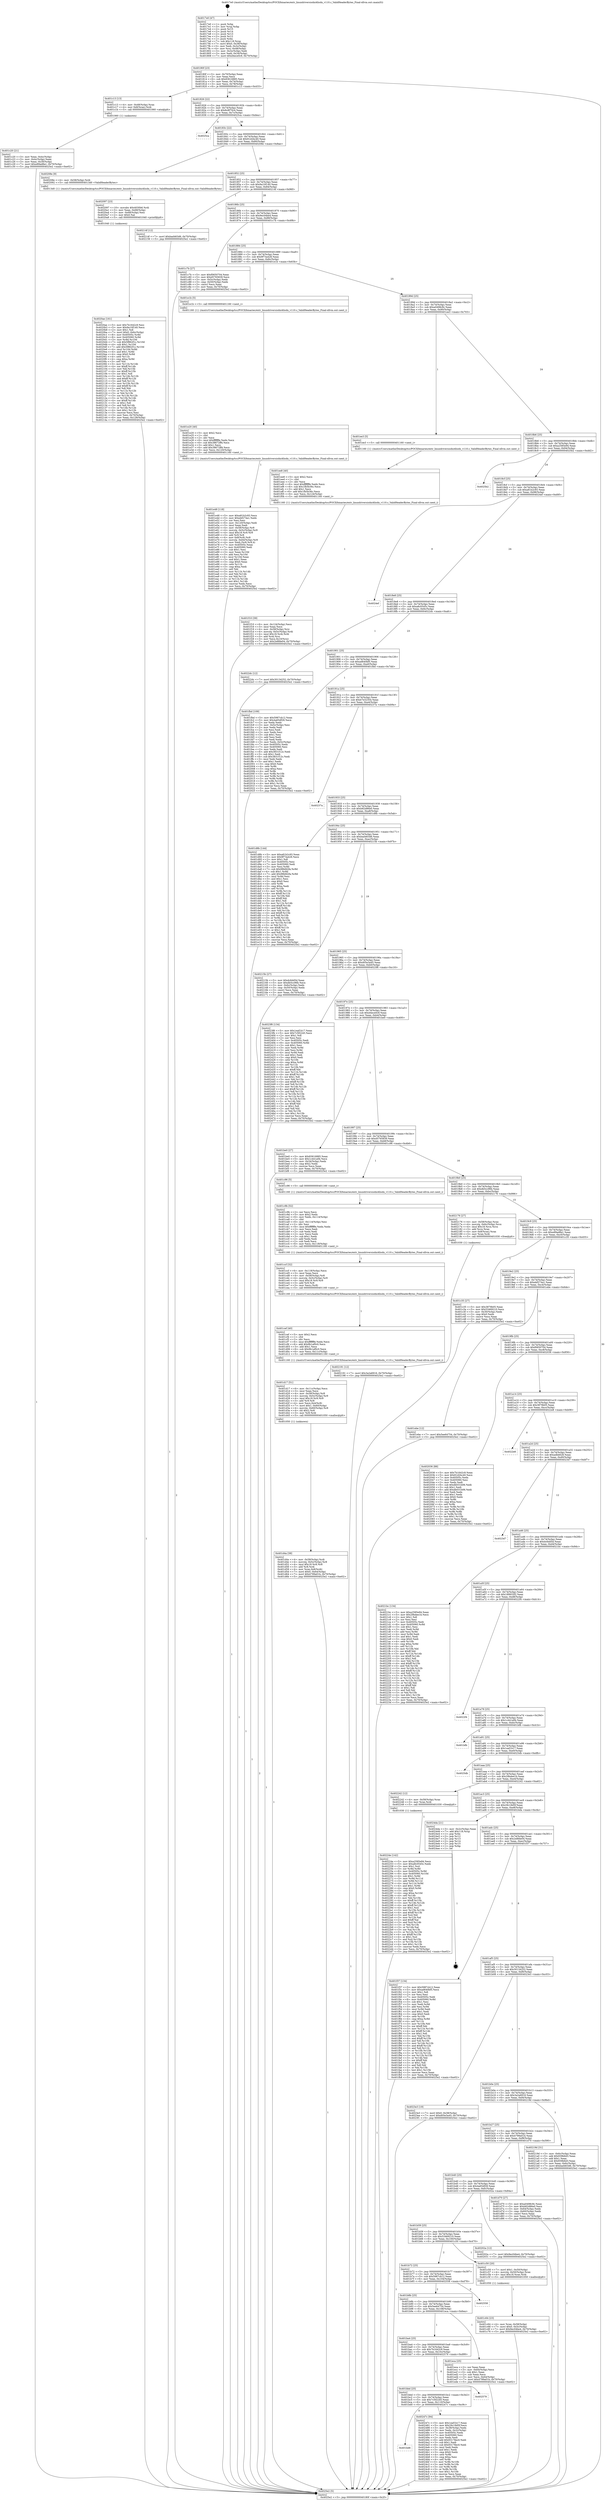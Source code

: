 digraph "0x4017e0" {
  label = "0x4017e0 (/mnt/c/Users/mathe/Desktop/tcc/POCII/binaries/extr_linuxdriversisdni4lisdn_v110.c_ValidHeaderBytes_Final-ollvm.out::main(0))"
  labelloc = "t"
  node[shape=record]

  Entry [label="",width=0.3,height=0.3,shape=circle,fillcolor=black,style=filled]
  "0x40180f" [label="{
     0x40180f [23]\l
     | [instrs]\l
     &nbsp;&nbsp;0x40180f \<+3\>: mov -0x70(%rbp),%eax\l
     &nbsp;&nbsp;0x401812 \<+2\>: mov %eax,%ecx\l
     &nbsp;&nbsp;0x401814 \<+6\>: sub $0x83616885,%ecx\l
     &nbsp;&nbsp;0x40181a \<+3\>: mov %eax,-0x74(%rbp)\l
     &nbsp;&nbsp;0x40181d \<+3\>: mov %ecx,-0x78(%rbp)\l
     &nbsp;&nbsp;0x401820 \<+6\>: je 0000000000401c13 \<main+0x433\>\l
  }"]
  "0x401c13" [label="{
     0x401c13 [13]\l
     | [instrs]\l
     &nbsp;&nbsp;0x401c13 \<+4\>: mov -0x48(%rbp),%rax\l
     &nbsp;&nbsp;0x401c17 \<+4\>: mov 0x8(%rax),%rdi\l
     &nbsp;&nbsp;0x401c1b \<+5\>: call 0000000000401060 \<atoi@plt\>\l
     | [calls]\l
     &nbsp;&nbsp;0x401060 \{1\} (unknown)\l
  }"]
  "0x401826" [label="{
     0x401826 [22]\l
     | [instrs]\l
     &nbsp;&nbsp;0x401826 \<+5\>: jmp 000000000040182b \<main+0x4b\>\l
     &nbsp;&nbsp;0x40182b \<+3\>: mov -0x74(%rbp),%eax\l
     &nbsp;&nbsp;0x40182e \<+5\>: sub $0x8c8f70c4,%eax\l
     &nbsp;&nbsp;0x401833 \<+3\>: mov %eax,-0x7c(%rbp)\l
     &nbsp;&nbsp;0x401836 \<+6\>: je 00000000004025ca \<main+0xdea\>\l
  }"]
  Exit [label="",width=0.3,height=0.3,shape=circle,fillcolor=black,style=filled,peripheries=2]
  "0x4025ca" [label="{
     0x4025ca\l
  }", style=dashed]
  "0x40183c" [label="{
     0x40183c [22]\l
     | [instrs]\l
     &nbsp;&nbsp;0x40183c \<+5\>: jmp 0000000000401841 \<main+0x61\>\l
     &nbsp;&nbsp;0x401841 \<+3\>: mov -0x74(%rbp),%eax\l
     &nbsp;&nbsp;0x401844 \<+5\>: sub $0x91d2bc40,%eax\l
     &nbsp;&nbsp;0x401849 \<+3\>: mov %eax,-0x80(%rbp)\l
     &nbsp;&nbsp;0x40184c \<+6\>: je 000000000040208e \<main+0x8ae\>\l
  }"]
  "0x401bd6" [label="{
     0x401bd6\l
  }", style=dashed]
  "0x40208e" [label="{
     0x40208e [9]\l
     | [instrs]\l
     &nbsp;&nbsp;0x40208e \<+4\>: mov -0x58(%rbp),%rdi\l
     &nbsp;&nbsp;0x402092 \<+5\>: call 00000000004013d0 \<ValidHeaderBytes\>\l
     | [calls]\l
     &nbsp;&nbsp;0x4013d0 \{1\} (/mnt/c/Users/mathe/Desktop/tcc/POCII/binaries/extr_linuxdriversisdni4lisdn_v110.c_ValidHeaderBytes_Final-ollvm.out::ValidHeaderBytes)\l
  }"]
  "0x401852" [label="{
     0x401852 [25]\l
     | [instrs]\l
     &nbsp;&nbsp;0x401852 \<+5\>: jmp 0000000000401857 \<main+0x77\>\l
     &nbsp;&nbsp;0x401857 \<+3\>: mov -0x74(%rbp),%eax\l
     &nbsp;&nbsp;0x40185a \<+5\>: sub $0x9a10f140,%eax\l
     &nbsp;&nbsp;0x40185f \<+6\>: mov %eax,-0x84(%rbp)\l
     &nbsp;&nbsp;0x401865 \<+6\>: je 000000000040214f \<main+0x96f\>\l
  }"]
  "0x40247c" [label="{
     0x40247c [94]\l
     | [instrs]\l
     &nbsp;&nbsp;0x40247c \<+5\>: mov $0x1eaf1b17,%eax\l
     &nbsp;&nbsp;0x402481 \<+5\>: mov $0x29c18d5f,%ecx\l
     &nbsp;&nbsp;0x402486 \<+3\>: mov -0x38(%rbp),%edx\l
     &nbsp;&nbsp;0x402489 \<+3\>: mov %edx,-0x2c(%rbp)\l
     &nbsp;&nbsp;0x40248c \<+7\>: mov 0x40505c,%edx\l
     &nbsp;&nbsp;0x402493 \<+7\>: mov 0x405060,%esi\l
     &nbsp;&nbsp;0x40249a \<+2\>: mov %edx,%edi\l
     &nbsp;&nbsp;0x40249c \<+6\>: add $0x93178ec0,%edi\l
     &nbsp;&nbsp;0x4024a2 \<+3\>: sub $0x1,%edi\l
     &nbsp;&nbsp;0x4024a5 \<+6\>: sub $0x93178ec0,%edi\l
     &nbsp;&nbsp;0x4024ab \<+3\>: imul %edi,%edx\l
     &nbsp;&nbsp;0x4024ae \<+3\>: and $0x1,%edx\l
     &nbsp;&nbsp;0x4024b1 \<+3\>: cmp $0x0,%edx\l
     &nbsp;&nbsp;0x4024b4 \<+4\>: sete %r8b\l
     &nbsp;&nbsp;0x4024b8 \<+3\>: cmp $0xa,%esi\l
     &nbsp;&nbsp;0x4024bb \<+4\>: setl %r9b\l
     &nbsp;&nbsp;0x4024bf \<+3\>: mov %r8b,%r10b\l
     &nbsp;&nbsp;0x4024c2 \<+3\>: and %r9b,%r10b\l
     &nbsp;&nbsp;0x4024c5 \<+3\>: xor %r9b,%r8b\l
     &nbsp;&nbsp;0x4024c8 \<+3\>: or %r8b,%r10b\l
     &nbsp;&nbsp;0x4024cb \<+4\>: test $0x1,%r10b\l
     &nbsp;&nbsp;0x4024cf \<+3\>: cmovne %ecx,%eax\l
     &nbsp;&nbsp;0x4024d2 \<+3\>: mov %eax,-0x70(%rbp)\l
     &nbsp;&nbsp;0x4024d5 \<+5\>: jmp 00000000004025e2 \<main+0xe02\>\l
  }"]
  "0x40214f" [label="{
     0x40214f [12]\l
     | [instrs]\l
     &nbsp;&nbsp;0x40214f \<+7\>: movl $0xbad463d6,-0x70(%rbp)\l
     &nbsp;&nbsp;0x402156 \<+5\>: jmp 00000000004025e2 \<main+0xe02\>\l
  }"]
  "0x40186b" [label="{
     0x40186b [25]\l
     | [instrs]\l
     &nbsp;&nbsp;0x40186b \<+5\>: jmp 0000000000401870 \<main+0x90\>\l
     &nbsp;&nbsp;0x401870 \<+3\>: mov -0x74(%rbp),%eax\l
     &nbsp;&nbsp;0x401873 \<+5\>: sub $0x9ec04be4,%eax\l
     &nbsp;&nbsp;0x401878 \<+6\>: mov %eax,-0x88(%rbp)\l
     &nbsp;&nbsp;0x40187e \<+6\>: je 0000000000401c7b \<main+0x49b\>\l
  }"]
  "0x401bbd" [label="{
     0x401bbd [25]\l
     | [instrs]\l
     &nbsp;&nbsp;0x401bbd \<+5\>: jmp 0000000000401bc2 \<main+0x3e2\>\l
     &nbsp;&nbsp;0x401bc2 \<+3\>: mov -0x74(%rbp),%eax\l
     &nbsp;&nbsp;0x401bc5 \<+5\>: sub $0x7c5f2245,%eax\l
     &nbsp;&nbsp;0x401bca \<+6\>: mov %eax,-0x110(%rbp)\l
     &nbsp;&nbsp;0x401bd0 \<+6\>: je 000000000040247c \<main+0xc9c\>\l
  }"]
  "0x401c7b" [label="{
     0x401c7b [27]\l
     | [instrs]\l
     &nbsp;&nbsp;0x401c7b \<+5\>: mov $0xf0650704,%eax\l
     &nbsp;&nbsp;0x401c80 \<+5\>: mov $0xd5765839,%ecx\l
     &nbsp;&nbsp;0x401c85 \<+3\>: mov -0x5c(%rbp),%edx\l
     &nbsp;&nbsp;0x401c88 \<+3\>: cmp -0x50(%rbp),%edx\l
     &nbsp;&nbsp;0x401c8b \<+3\>: cmovl %ecx,%eax\l
     &nbsp;&nbsp;0x401c8e \<+3\>: mov %eax,-0x70(%rbp)\l
     &nbsp;&nbsp;0x401c91 \<+5\>: jmp 00000000004025e2 \<main+0xe02\>\l
  }"]
  "0x401884" [label="{
     0x401884 [25]\l
     | [instrs]\l
     &nbsp;&nbsp;0x401884 \<+5\>: jmp 0000000000401889 \<main+0xa9\>\l
     &nbsp;&nbsp;0x401889 \<+3\>: mov -0x74(%rbp),%eax\l
     &nbsp;&nbsp;0x40188c \<+5\>: sub $0x9f73a428,%eax\l
     &nbsp;&nbsp;0x401891 \<+6\>: mov %eax,-0x8c(%rbp)\l
     &nbsp;&nbsp;0x401897 \<+6\>: je 0000000000401e1b \<main+0x63b\>\l
  }"]
  "0x402579" [label="{
     0x402579\l
  }", style=dashed]
  "0x401e1b" [label="{
     0x401e1b [5]\l
     | [instrs]\l
     &nbsp;&nbsp;0x401e1b \<+5\>: call 0000000000401160 \<next_i\>\l
     | [calls]\l
     &nbsp;&nbsp;0x401160 \{1\} (/mnt/c/Users/mathe/Desktop/tcc/POCII/binaries/extr_linuxdriversisdni4lisdn_v110.c_ValidHeaderBytes_Final-ollvm.out::next_i)\l
  }"]
  "0x40189d" [label="{
     0x40189d [25]\l
     | [instrs]\l
     &nbsp;&nbsp;0x40189d \<+5\>: jmp 00000000004018a2 \<main+0xc2\>\l
     &nbsp;&nbsp;0x4018a2 \<+3\>: mov -0x74(%rbp),%eax\l
     &nbsp;&nbsp;0x4018a5 \<+5\>: sub $0xa0498c9c,%eax\l
     &nbsp;&nbsp;0x4018aa \<+6\>: mov %eax,-0x90(%rbp)\l
     &nbsp;&nbsp;0x4018b0 \<+6\>: je 0000000000401ee3 \<main+0x703\>\l
  }"]
  "0x40224e" [label="{
     0x40224e [142]\l
     | [instrs]\l
     &nbsp;&nbsp;0x40224e \<+5\>: mov $0xa2585e94,%ecx\l
     &nbsp;&nbsp;0x402253 \<+5\>: mov $0xa8c0545c,%edx\l
     &nbsp;&nbsp;0x402258 \<+3\>: mov $0x1,%sil\l
     &nbsp;&nbsp;0x40225b \<+3\>: xor %r8d,%r8d\l
     &nbsp;&nbsp;0x40225e \<+8\>: mov 0x40505c,%r9d\l
     &nbsp;&nbsp;0x402266 \<+8\>: mov 0x405060,%r10d\l
     &nbsp;&nbsp;0x40226e \<+4\>: sub $0x1,%r8d\l
     &nbsp;&nbsp;0x402272 \<+3\>: mov %r9d,%r11d\l
     &nbsp;&nbsp;0x402275 \<+3\>: add %r8d,%r11d\l
     &nbsp;&nbsp;0x402278 \<+4\>: imul %r11d,%r9d\l
     &nbsp;&nbsp;0x40227c \<+4\>: and $0x1,%r9d\l
     &nbsp;&nbsp;0x402280 \<+4\>: cmp $0x0,%r9d\l
     &nbsp;&nbsp;0x402284 \<+3\>: sete %bl\l
     &nbsp;&nbsp;0x402287 \<+4\>: cmp $0xa,%r10d\l
     &nbsp;&nbsp;0x40228b \<+4\>: setl %r14b\l
     &nbsp;&nbsp;0x40228f \<+3\>: mov %bl,%r15b\l
     &nbsp;&nbsp;0x402292 \<+4\>: xor $0xff,%r15b\l
     &nbsp;&nbsp;0x402296 \<+3\>: mov %r14b,%r12b\l
     &nbsp;&nbsp;0x402299 \<+4\>: xor $0xff,%r12b\l
     &nbsp;&nbsp;0x40229d \<+4\>: xor $0x1,%sil\l
     &nbsp;&nbsp;0x4022a1 \<+3\>: mov %r15b,%r13b\l
     &nbsp;&nbsp;0x4022a4 \<+4\>: and $0xff,%r13b\l
     &nbsp;&nbsp;0x4022a8 \<+3\>: and %sil,%bl\l
     &nbsp;&nbsp;0x4022ab \<+3\>: mov %r12b,%al\l
     &nbsp;&nbsp;0x4022ae \<+2\>: and $0xff,%al\l
     &nbsp;&nbsp;0x4022b0 \<+3\>: and %sil,%r14b\l
     &nbsp;&nbsp;0x4022b3 \<+3\>: or %bl,%r13b\l
     &nbsp;&nbsp;0x4022b6 \<+3\>: or %r14b,%al\l
     &nbsp;&nbsp;0x4022b9 \<+3\>: xor %al,%r13b\l
     &nbsp;&nbsp;0x4022bc \<+3\>: or %r12b,%r15b\l
     &nbsp;&nbsp;0x4022bf \<+4\>: xor $0xff,%r15b\l
     &nbsp;&nbsp;0x4022c3 \<+4\>: or $0x1,%sil\l
     &nbsp;&nbsp;0x4022c7 \<+3\>: and %sil,%r15b\l
     &nbsp;&nbsp;0x4022ca \<+3\>: or %r15b,%r13b\l
     &nbsp;&nbsp;0x4022cd \<+4\>: test $0x1,%r13b\l
     &nbsp;&nbsp;0x4022d1 \<+3\>: cmovne %edx,%ecx\l
     &nbsp;&nbsp;0x4022d4 \<+3\>: mov %ecx,-0x70(%rbp)\l
     &nbsp;&nbsp;0x4022d7 \<+5\>: jmp 00000000004025e2 \<main+0xe02\>\l
  }"]
  "0x401ee3" [label="{
     0x401ee3 [5]\l
     | [instrs]\l
     &nbsp;&nbsp;0x401ee3 \<+5\>: call 0000000000401160 \<next_i\>\l
     | [calls]\l
     &nbsp;&nbsp;0x401160 \{1\} (/mnt/c/Users/mathe/Desktop/tcc/POCII/binaries/extr_linuxdriversisdni4lisdn_v110.c_ValidHeaderBytes_Final-ollvm.out::next_i)\l
  }"]
  "0x4018b6" [label="{
     0x4018b6 [25]\l
     | [instrs]\l
     &nbsp;&nbsp;0x4018b6 \<+5\>: jmp 00000000004018bb \<main+0xdb\>\l
     &nbsp;&nbsp;0x4018bb \<+3\>: mov -0x74(%rbp),%eax\l
     &nbsp;&nbsp;0x4018be \<+5\>: sub $0xa2585e94,%eax\l
     &nbsp;&nbsp;0x4018c3 \<+6\>: mov %eax,-0x94(%rbp)\l
     &nbsp;&nbsp;0x4018c9 \<+6\>: je 00000000004025b2 \<main+0xdd2\>\l
  }"]
  "0x402191" [label="{
     0x402191 [12]\l
     | [instrs]\l
     &nbsp;&nbsp;0x402191 \<+7\>: movl $0x3a2a6916,-0x70(%rbp)\l
     &nbsp;&nbsp;0x402198 \<+5\>: jmp 00000000004025e2 \<main+0xe02\>\l
  }"]
  "0x4025b2" [label="{
     0x4025b2\l
  }", style=dashed]
  "0x4018cf" [label="{
     0x4018cf [25]\l
     | [instrs]\l
     &nbsp;&nbsp;0x4018cf \<+5\>: jmp 00000000004018d4 \<main+0xf4\>\l
     &nbsp;&nbsp;0x4018d4 \<+3\>: mov -0x74(%rbp),%eax\l
     &nbsp;&nbsp;0x4018d7 \<+5\>: sub $0xa81b2c93,%eax\l
     &nbsp;&nbsp;0x4018dc \<+6\>: mov %eax,-0x98(%rbp)\l
     &nbsp;&nbsp;0x4018e2 \<+6\>: je 00000000004024ef \<main+0xd0f\>\l
  }"]
  "0x4020ae" [label="{
     0x4020ae [161]\l
     | [instrs]\l
     &nbsp;&nbsp;0x4020ae \<+5\>: mov $0x7b1642c9,%esi\l
     &nbsp;&nbsp;0x4020b3 \<+5\>: mov $0x9a10f140,%ecx\l
     &nbsp;&nbsp;0x4020b8 \<+2\>: mov $0x1,%dl\l
     &nbsp;&nbsp;0x4020ba \<+7\>: movl $0x0,-0x6c(%rbp)\l
     &nbsp;&nbsp;0x4020c1 \<+8\>: mov 0x40505c,%r8d\l
     &nbsp;&nbsp;0x4020c9 \<+8\>: mov 0x405060,%r9d\l
     &nbsp;&nbsp;0x4020d1 \<+3\>: mov %r8d,%r10d\l
     &nbsp;&nbsp;0x4020d4 \<+7\>: sub $0x5f862f1c,%r10d\l
     &nbsp;&nbsp;0x4020db \<+4\>: sub $0x1,%r10d\l
     &nbsp;&nbsp;0x4020df \<+7\>: add $0x5f862f1c,%r10d\l
     &nbsp;&nbsp;0x4020e6 \<+4\>: imul %r10d,%r8d\l
     &nbsp;&nbsp;0x4020ea \<+4\>: and $0x1,%r8d\l
     &nbsp;&nbsp;0x4020ee \<+4\>: cmp $0x0,%r8d\l
     &nbsp;&nbsp;0x4020f2 \<+4\>: sete %r11b\l
     &nbsp;&nbsp;0x4020f6 \<+4\>: cmp $0xa,%r9d\l
     &nbsp;&nbsp;0x4020fa \<+3\>: setl %bl\l
     &nbsp;&nbsp;0x4020fd \<+3\>: mov %r11b,%r14b\l
     &nbsp;&nbsp;0x402100 \<+4\>: xor $0xff,%r14b\l
     &nbsp;&nbsp;0x402104 \<+3\>: mov %bl,%r15b\l
     &nbsp;&nbsp;0x402107 \<+4\>: xor $0xff,%r15b\l
     &nbsp;&nbsp;0x40210b \<+3\>: xor $0x1,%dl\l
     &nbsp;&nbsp;0x40210e \<+3\>: mov %r14b,%r12b\l
     &nbsp;&nbsp;0x402111 \<+4\>: and $0xff,%r12b\l
     &nbsp;&nbsp;0x402115 \<+3\>: and %dl,%r11b\l
     &nbsp;&nbsp;0x402118 \<+3\>: mov %r15b,%r13b\l
     &nbsp;&nbsp;0x40211b \<+4\>: and $0xff,%r13b\l
     &nbsp;&nbsp;0x40211f \<+2\>: and %dl,%bl\l
     &nbsp;&nbsp;0x402121 \<+3\>: or %r11b,%r12b\l
     &nbsp;&nbsp;0x402124 \<+3\>: or %bl,%r13b\l
     &nbsp;&nbsp;0x402127 \<+3\>: xor %r13b,%r12b\l
     &nbsp;&nbsp;0x40212a \<+3\>: or %r15b,%r14b\l
     &nbsp;&nbsp;0x40212d \<+4\>: xor $0xff,%r14b\l
     &nbsp;&nbsp;0x402131 \<+3\>: or $0x1,%dl\l
     &nbsp;&nbsp;0x402134 \<+3\>: and %dl,%r14b\l
     &nbsp;&nbsp;0x402137 \<+3\>: or %r14b,%r12b\l
     &nbsp;&nbsp;0x40213a \<+4\>: test $0x1,%r12b\l
     &nbsp;&nbsp;0x40213e \<+3\>: cmovne %ecx,%esi\l
     &nbsp;&nbsp;0x402141 \<+3\>: mov %esi,-0x70(%rbp)\l
     &nbsp;&nbsp;0x402144 \<+6\>: mov %eax,-0x128(%rbp)\l
     &nbsp;&nbsp;0x40214a \<+5\>: jmp 00000000004025e2 \<main+0xe02\>\l
  }"]
  "0x4024ef" [label="{
     0x4024ef\l
  }", style=dashed]
  "0x4018e8" [label="{
     0x4018e8 [25]\l
     | [instrs]\l
     &nbsp;&nbsp;0x4018e8 \<+5\>: jmp 00000000004018ed \<main+0x10d\>\l
     &nbsp;&nbsp;0x4018ed \<+3\>: mov -0x74(%rbp),%eax\l
     &nbsp;&nbsp;0x4018f0 \<+5\>: sub $0xa8c0545c,%eax\l
     &nbsp;&nbsp;0x4018f5 \<+6\>: mov %eax,-0x9c(%rbp)\l
     &nbsp;&nbsp;0x4018fb \<+6\>: je 00000000004022dc \<main+0xafc\>\l
  }"]
  "0x402097" [label="{
     0x402097 [23]\l
     | [instrs]\l
     &nbsp;&nbsp;0x402097 \<+10\>: movabs $0x4030b6,%rdi\l
     &nbsp;&nbsp;0x4020a1 \<+3\>: mov %eax,-0x68(%rbp)\l
     &nbsp;&nbsp;0x4020a4 \<+3\>: mov -0x68(%rbp),%esi\l
     &nbsp;&nbsp;0x4020a7 \<+2\>: mov $0x0,%al\l
     &nbsp;&nbsp;0x4020a9 \<+5\>: call 0000000000401040 \<printf@plt\>\l
     | [calls]\l
     &nbsp;&nbsp;0x401040 \{1\} (unknown)\l
  }"]
  "0x4022dc" [label="{
     0x4022dc [12]\l
     | [instrs]\l
     &nbsp;&nbsp;0x4022dc \<+7\>: movl $0x30134252,-0x70(%rbp)\l
     &nbsp;&nbsp;0x4022e3 \<+5\>: jmp 00000000004025e2 \<main+0xe02\>\l
  }"]
  "0x401901" [label="{
     0x401901 [25]\l
     | [instrs]\l
     &nbsp;&nbsp;0x401901 \<+5\>: jmp 0000000000401906 \<main+0x126\>\l
     &nbsp;&nbsp;0x401906 \<+3\>: mov -0x74(%rbp),%eax\l
     &nbsp;&nbsp;0x401909 \<+5\>: sub $0xad640bf5,%eax\l
     &nbsp;&nbsp;0x40190e \<+6\>: mov %eax,-0xa0(%rbp)\l
     &nbsp;&nbsp;0x401914 \<+6\>: je 0000000000401fbd \<main+0x7dd\>\l
  }"]
  "0x401f10" [label="{
     0x401f10 [39]\l
     | [instrs]\l
     &nbsp;&nbsp;0x401f10 \<+6\>: mov -0x124(%rbp),%ecx\l
     &nbsp;&nbsp;0x401f16 \<+3\>: imul %eax,%ecx\l
     &nbsp;&nbsp;0x401f19 \<+4\>: mov -0x58(%rbp),%rsi\l
     &nbsp;&nbsp;0x401f1d \<+4\>: movslq -0x5c(%rbp),%rdi\l
     &nbsp;&nbsp;0x401f21 \<+4\>: imul $0x18,%rdi,%rdi\l
     &nbsp;&nbsp;0x401f25 \<+3\>: add %rdi,%rsi\l
     &nbsp;&nbsp;0x401f28 \<+3\>: mov %ecx,0x10(%rsi)\l
     &nbsp;&nbsp;0x401f2b \<+7\>: movl $0x2e8fde04,-0x70(%rbp)\l
     &nbsp;&nbsp;0x401f32 \<+5\>: jmp 00000000004025e2 \<main+0xe02\>\l
  }"]
  "0x401fbd" [label="{
     0x401fbd [109]\l
     | [instrs]\l
     &nbsp;&nbsp;0x401fbd \<+5\>: mov $0x5987cb12,%eax\l
     &nbsp;&nbsp;0x401fc2 \<+5\>: mov $0x4a65df28,%ecx\l
     &nbsp;&nbsp;0x401fc7 \<+2\>: xor %edx,%edx\l
     &nbsp;&nbsp;0x401fc9 \<+3\>: mov -0x5c(%rbp),%esi\l
     &nbsp;&nbsp;0x401fcc \<+2\>: mov %edx,%edi\l
     &nbsp;&nbsp;0x401fce \<+2\>: sub %esi,%edi\l
     &nbsp;&nbsp;0x401fd0 \<+2\>: mov %edx,%esi\l
     &nbsp;&nbsp;0x401fd2 \<+3\>: sub $0x1,%esi\l
     &nbsp;&nbsp;0x401fd5 \<+2\>: add %esi,%edi\l
     &nbsp;&nbsp;0x401fd7 \<+2\>: sub %edi,%edx\l
     &nbsp;&nbsp;0x401fd9 \<+3\>: mov %edx,-0x5c(%rbp)\l
     &nbsp;&nbsp;0x401fdc \<+7\>: mov 0x40505c,%edx\l
     &nbsp;&nbsp;0x401fe3 \<+7\>: mov 0x405060,%esi\l
     &nbsp;&nbsp;0x401fea \<+2\>: mov %edx,%edi\l
     &nbsp;&nbsp;0x401fec \<+6\>: add $0x3831f12c,%edi\l
     &nbsp;&nbsp;0x401ff2 \<+3\>: sub $0x1,%edi\l
     &nbsp;&nbsp;0x401ff5 \<+6\>: sub $0x3831f12c,%edi\l
     &nbsp;&nbsp;0x401ffb \<+3\>: imul %edi,%edx\l
     &nbsp;&nbsp;0x401ffe \<+3\>: and $0x1,%edx\l
     &nbsp;&nbsp;0x402001 \<+3\>: cmp $0x0,%edx\l
     &nbsp;&nbsp;0x402004 \<+4\>: sete %r8b\l
     &nbsp;&nbsp;0x402008 \<+3\>: cmp $0xa,%esi\l
     &nbsp;&nbsp;0x40200b \<+4\>: setl %r9b\l
     &nbsp;&nbsp;0x40200f \<+3\>: mov %r8b,%r10b\l
     &nbsp;&nbsp;0x402012 \<+3\>: and %r9b,%r10b\l
     &nbsp;&nbsp;0x402015 \<+3\>: xor %r9b,%r8b\l
     &nbsp;&nbsp;0x402018 \<+3\>: or %r8b,%r10b\l
     &nbsp;&nbsp;0x40201b \<+4\>: test $0x1,%r10b\l
     &nbsp;&nbsp;0x40201f \<+3\>: cmovne %ecx,%eax\l
     &nbsp;&nbsp;0x402022 \<+3\>: mov %eax,-0x70(%rbp)\l
     &nbsp;&nbsp;0x402025 \<+5\>: jmp 00000000004025e2 \<main+0xe02\>\l
  }"]
  "0x40191a" [label="{
     0x40191a [25]\l
     | [instrs]\l
     &nbsp;&nbsp;0x40191a \<+5\>: jmp 000000000040191f \<main+0x13f\>\l
     &nbsp;&nbsp;0x40191f \<+3\>: mov -0x74(%rbp),%eax\l
     &nbsp;&nbsp;0x401922 \<+5\>: sub $0xb7e32354,%eax\l
     &nbsp;&nbsp;0x401927 \<+6\>: mov %eax,-0xa4(%rbp)\l
     &nbsp;&nbsp;0x40192d \<+6\>: je 000000000040237a \<main+0xb9a\>\l
  }"]
  "0x401ee8" [label="{
     0x401ee8 [40]\l
     | [instrs]\l
     &nbsp;&nbsp;0x401ee8 \<+5\>: mov $0x2,%ecx\l
     &nbsp;&nbsp;0x401eed \<+1\>: cltd\l
     &nbsp;&nbsp;0x401eee \<+2\>: idiv %ecx\l
     &nbsp;&nbsp;0x401ef0 \<+6\>: imul $0xfffffffe,%edx,%ecx\l
     &nbsp;&nbsp;0x401ef6 \<+6\>: sub $0x1fb5b36c,%ecx\l
     &nbsp;&nbsp;0x401efc \<+3\>: add $0x1,%ecx\l
     &nbsp;&nbsp;0x401eff \<+6\>: add $0x1fb5b36c,%ecx\l
     &nbsp;&nbsp;0x401f05 \<+6\>: mov %ecx,-0x124(%rbp)\l
     &nbsp;&nbsp;0x401f0b \<+5\>: call 0000000000401160 \<next_i\>\l
     | [calls]\l
     &nbsp;&nbsp;0x401160 \{1\} (/mnt/c/Users/mathe/Desktop/tcc/POCII/binaries/extr_linuxdriversisdni4lisdn_v110.c_ValidHeaderBytes_Final-ollvm.out::next_i)\l
  }"]
  "0x40237a" [label="{
     0x40237a\l
  }", style=dashed]
  "0x401933" [label="{
     0x401933 [25]\l
     | [instrs]\l
     &nbsp;&nbsp;0x401933 \<+5\>: jmp 0000000000401938 \<main+0x158\>\l
     &nbsp;&nbsp;0x401938 \<+3\>: mov -0x74(%rbp),%eax\l
     &nbsp;&nbsp;0x40193b \<+5\>: sub $0xb82d86e0,%eax\l
     &nbsp;&nbsp;0x401940 \<+6\>: mov %eax,-0xa8(%rbp)\l
     &nbsp;&nbsp;0x401946 \<+6\>: je 0000000000401d8b \<main+0x5ab\>\l
  }"]
  "0x401ba4" [label="{
     0x401ba4 [25]\l
     | [instrs]\l
     &nbsp;&nbsp;0x401ba4 \<+5\>: jmp 0000000000401ba9 \<main+0x3c9\>\l
     &nbsp;&nbsp;0x401ba9 \<+3\>: mov -0x74(%rbp),%eax\l
     &nbsp;&nbsp;0x401bac \<+5\>: sub $0x7b1642c9,%eax\l
     &nbsp;&nbsp;0x401bb1 \<+6\>: mov %eax,-0x10c(%rbp)\l
     &nbsp;&nbsp;0x401bb7 \<+6\>: je 0000000000402579 \<main+0xd99\>\l
  }"]
  "0x401d8b" [label="{
     0x401d8b [144]\l
     | [instrs]\l
     &nbsp;&nbsp;0x401d8b \<+5\>: mov $0xa81b2c93,%eax\l
     &nbsp;&nbsp;0x401d90 \<+5\>: mov $0x9f73a428,%ecx\l
     &nbsp;&nbsp;0x401d95 \<+2\>: mov $0x1,%dl\l
     &nbsp;&nbsp;0x401d97 \<+7\>: mov 0x40505c,%esi\l
     &nbsp;&nbsp;0x401d9e \<+7\>: mov 0x405060,%edi\l
     &nbsp;&nbsp;0x401da5 \<+3\>: mov %esi,%r8d\l
     &nbsp;&nbsp;0x401da8 \<+7\>: sub $0x98bfd2fa,%r8d\l
     &nbsp;&nbsp;0x401daf \<+4\>: sub $0x1,%r8d\l
     &nbsp;&nbsp;0x401db3 \<+7\>: add $0x98bfd2fa,%r8d\l
     &nbsp;&nbsp;0x401dba \<+4\>: imul %r8d,%esi\l
     &nbsp;&nbsp;0x401dbe \<+3\>: and $0x1,%esi\l
     &nbsp;&nbsp;0x401dc1 \<+3\>: cmp $0x0,%esi\l
     &nbsp;&nbsp;0x401dc4 \<+4\>: sete %r9b\l
     &nbsp;&nbsp;0x401dc8 \<+3\>: cmp $0xa,%edi\l
     &nbsp;&nbsp;0x401dcb \<+4\>: setl %r10b\l
     &nbsp;&nbsp;0x401dcf \<+3\>: mov %r9b,%r11b\l
     &nbsp;&nbsp;0x401dd2 \<+4\>: xor $0xff,%r11b\l
     &nbsp;&nbsp;0x401dd6 \<+3\>: mov %r10b,%bl\l
     &nbsp;&nbsp;0x401dd9 \<+3\>: xor $0xff,%bl\l
     &nbsp;&nbsp;0x401ddc \<+3\>: xor $0x1,%dl\l
     &nbsp;&nbsp;0x401ddf \<+3\>: mov %r11b,%r14b\l
     &nbsp;&nbsp;0x401de2 \<+4\>: and $0xff,%r14b\l
     &nbsp;&nbsp;0x401de6 \<+3\>: and %dl,%r9b\l
     &nbsp;&nbsp;0x401de9 \<+3\>: mov %bl,%r15b\l
     &nbsp;&nbsp;0x401dec \<+4\>: and $0xff,%r15b\l
     &nbsp;&nbsp;0x401df0 \<+3\>: and %dl,%r10b\l
     &nbsp;&nbsp;0x401df3 \<+3\>: or %r9b,%r14b\l
     &nbsp;&nbsp;0x401df6 \<+3\>: or %r10b,%r15b\l
     &nbsp;&nbsp;0x401df9 \<+3\>: xor %r15b,%r14b\l
     &nbsp;&nbsp;0x401dfc \<+3\>: or %bl,%r11b\l
     &nbsp;&nbsp;0x401dff \<+4\>: xor $0xff,%r11b\l
     &nbsp;&nbsp;0x401e03 \<+3\>: or $0x1,%dl\l
     &nbsp;&nbsp;0x401e06 \<+3\>: and %dl,%r11b\l
     &nbsp;&nbsp;0x401e09 \<+3\>: or %r11b,%r14b\l
     &nbsp;&nbsp;0x401e0c \<+4\>: test $0x1,%r14b\l
     &nbsp;&nbsp;0x401e10 \<+3\>: cmovne %ecx,%eax\l
     &nbsp;&nbsp;0x401e13 \<+3\>: mov %eax,-0x70(%rbp)\l
     &nbsp;&nbsp;0x401e16 \<+5\>: jmp 00000000004025e2 \<main+0xe02\>\l
  }"]
  "0x40194c" [label="{
     0x40194c [25]\l
     | [instrs]\l
     &nbsp;&nbsp;0x40194c \<+5\>: jmp 0000000000401951 \<main+0x171\>\l
     &nbsp;&nbsp;0x401951 \<+3\>: mov -0x74(%rbp),%eax\l
     &nbsp;&nbsp;0x401954 \<+5\>: sub $0xbad463d6,%eax\l
     &nbsp;&nbsp;0x401959 \<+6\>: mov %eax,-0xac(%rbp)\l
     &nbsp;&nbsp;0x40195f \<+6\>: je 000000000040215b \<main+0x97b\>\l
  }"]
  "0x401eca" [label="{
     0x401eca [25]\l
     | [instrs]\l
     &nbsp;&nbsp;0x401eca \<+2\>: xor %eax,%eax\l
     &nbsp;&nbsp;0x401ecc \<+3\>: mov -0x64(%rbp),%ecx\l
     &nbsp;&nbsp;0x401ecf \<+3\>: sub $0x1,%eax\l
     &nbsp;&nbsp;0x401ed2 \<+2\>: sub %eax,%ecx\l
     &nbsp;&nbsp;0x401ed4 \<+3\>: mov %ecx,-0x64(%rbp)\l
     &nbsp;&nbsp;0x401ed7 \<+7\>: movl $0x4799a01b,-0x70(%rbp)\l
     &nbsp;&nbsp;0x401ede \<+5\>: jmp 00000000004025e2 \<main+0xe02\>\l
  }"]
  "0x40215b" [label="{
     0x40215b [27]\l
     | [instrs]\l
     &nbsp;&nbsp;0x40215b \<+5\>: mov $0xdc6dd5d,%eax\l
     &nbsp;&nbsp;0x402160 \<+5\>: mov $0xdb5cc96b,%ecx\l
     &nbsp;&nbsp;0x402165 \<+3\>: mov -0x6c(%rbp),%edx\l
     &nbsp;&nbsp;0x402168 \<+3\>: cmp -0x50(%rbp),%edx\l
     &nbsp;&nbsp;0x40216b \<+3\>: cmovl %ecx,%eax\l
     &nbsp;&nbsp;0x40216e \<+3\>: mov %eax,-0x70(%rbp)\l
     &nbsp;&nbsp;0x402171 \<+5\>: jmp 00000000004025e2 \<main+0xe02\>\l
  }"]
  "0x401965" [label="{
     0x401965 [25]\l
     | [instrs]\l
     &nbsp;&nbsp;0x401965 \<+5\>: jmp 000000000040196a \<main+0x18a\>\l
     &nbsp;&nbsp;0x40196a \<+3\>: mov -0x74(%rbp),%eax\l
     &nbsp;&nbsp;0x40196d \<+5\>: sub $0xd05e3a45,%eax\l
     &nbsp;&nbsp;0x401972 \<+6\>: mov %eax,-0xb0(%rbp)\l
     &nbsp;&nbsp;0x401978 \<+6\>: je 00000000004023f6 \<main+0xc16\>\l
  }"]
  "0x401b8b" [label="{
     0x401b8b [25]\l
     | [instrs]\l
     &nbsp;&nbsp;0x401b8b \<+5\>: jmp 0000000000401b90 \<main+0x3b0\>\l
     &nbsp;&nbsp;0x401b90 \<+3\>: mov -0x74(%rbp),%eax\l
     &nbsp;&nbsp;0x401b93 \<+5\>: sub $0x5ee64754,%eax\l
     &nbsp;&nbsp;0x401b98 \<+6\>: mov %eax,-0x108(%rbp)\l
     &nbsp;&nbsp;0x401b9e \<+6\>: je 0000000000401eca \<main+0x6ea\>\l
  }"]
  "0x4023f6" [label="{
     0x4023f6 [134]\l
     | [instrs]\l
     &nbsp;&nbsp;0x4023f6 \<+5\>: mov $0x1eaf1b17,%eax\l
     &nbsp;&nbsp;0x4023fb \<+5\>: mov $0x7c5f2245,%ecx\l
     &nbsp;&nbsp;0x402400 \<+2\>: mov $0x1,%dl\l
     &nbsp;&nbsp;0x402402 \<+2\>: xor %esi,%esi\l
     &nbsp;&nbsp;0x402404 \<+7\>: mov 0x40505c,%edi\l
     &nbsp;&nbsp;0x40240b \<+8\>: mov 0x405060,%r8d\l
     &nbsp;&nbsp;0x402413 \<+3\>: sub $0x1,%esi\l
     &nbsp;&nbsp;0x402416 \<+3\>: mov %edi,%r9d\l
     &nbsp;&nbsp;0x402419 \<+3\>: add %esi,%r9d\l
     &nbsp;&nbsp;0x40241c \<+4\>: imul %r9d,%edi\l
     &nbsp;&nbsp;0x402420 \<+3\>: and $0x1,%edi\l
     &nbsp;&nbsp;0x402423 \<+3\>: cmp $0x0,%edi\l
     &nbsp;&nbsp;0x402426 \<+4\>: sete %r10b\l
     &nbsp;&nbsp;0x40242a \<+4\>: cmp $0xa,%r8d\l
     &nbsp;&nbsp;0x40242e \<+4\>: setl %r11b\l
     &nbsp;&nbsp;0x402432 \<+3\>: mov %r10b,%bl\l
     &nbsp;&nbsp;0x402435 \<+3\>: xor $0xff,%bl\l
     &nbsp;&nbsp;0x402438 \<+3\>: mov %r11b,%r14b\l
     &nbsp;&nbsp;0x40243b \<+4\>: xor $0xff,%r14b\l
     &nbsp;&nbsp;0x40243f \<+3\>: xor $0x1,%dl\l
     &nbsp;&nbsp;0x402442 \<+3\>: mov %bl,%r15b\l
     &nbsp;&nbsp;0x402445 \<+4\>: and $0xff,%r15b\l
     &nbsp;&nbsp;0x402449 \<+3\>: and %dl,%r10b\l
     &nbsp;&nbsp;0x40244c \<+3\>: mov %r14b,%r12b\l
     &nbsp;&nbsp;0x40244f \<+4\>: and $0xff,%r12b\l
     &nbsp;&nbsp;0x402453 \<+3\>: and %dl,%r11b\l
     &nbsp;&nbsp;0x402456 \<+3\>: or %r10b,%r15b\l
     &nbsp;&nbsp;0x402459 \<+3\>: or %r11b,%r12b\l
     &nbsp;&nbsp;0x40245c \<+3\>: xor %r12b,%r15b\l
     &nbsp;&nbsp;0x40245f \<+3\>: or %r14b,%bl\l
     &nbsp;&nbsp;0x402462 \<+3\>: xor $0xff,%bl\l
     &nbsp;&nbsp;0x402465 \<+3\>: or $0x1,%dl\l
     &nbsp;&nbsp;0x402468 \<+2\>: and %dl,%bl\l
     &nbsp;&nbsp;0x40246a \<+3\>: or %bl,%r15b\l
     &nbsp;&nbsp;0x40246d \<+4\>: test $0x1,%r15b\l
     &nbsp;&nbsp;0x402471 \<+3\>: cmovne %ecx,%eax\l
     &nbsp;&nbsp;0x402474 \<+3\>: mov %eax,-0x70(%rbp)\l
     &nbsp;&nbsp;0x402477 \<+5\>: jmp 00000000004025e2 \<main+0xe02\>\l
  }"]
  "0x40197e" [label="{
     0x40197e [25]\l
     | [instrs]\l
     &nbsp;&nbsp;0x40197e \<+5\>: jmp 0000000000401983 \<main+0x1a3\>\l
     &nbsp;&nbsp;0x401983 \<+3\>: mov -0x74(%rbp),%eax\l
     &nbsp;&nbsp;0x401986 \<+5\>: sub $0xd4ece0c9,%eax\l
     &nbsp;&nbsp;0x40198b \<+6\>: mov %eax,-0xb4(%rbp)\l
     &nbsp;&nbsp;0x401991 \<+6\>: je 0000000000401be0 \<main+0x400\>\l
  }"]
  "0x402558" [label="{
     0x402558\l
  }", style=dashed]
  "0x401be0" [label="{
     0x401be0 [27]\l
     | [instrs]\l
     &nbsp;&nbsp;0x401be0 \<+5\>: mov $0x83616885,%eax\l
     &nbsp;&nbsp;0x401be5 \<+5\>: mov $0x1c441a0b,%ecx\l
     &nbsp;&nbsp;0x401bea \<+3\>: mov -0x34(%rbp),%edx\l
     &nbsp;&nbsp;0x401bed \<+3\>: cmp $0x2,%edx\l
     &nbsp;&nbsp;0x401bf0 \<+3\>: cmovne %ecx,%eax\l
     &nbsp;&nbsp;0x401bf3 \<+3\>: mov %eax,-0x70(%rbp)\l
     &nbsp;&nbsp;0x401bf6 \<+5\>: jmp 00000000004025e2 \<main+0xe02\>\l
  }"]
  "0x401997" [label="{
     0x401997 [25]\l
     | [instrs]\l
     &nbsp;&nbsp;0x401997 \<+5\>: jmp 000000000040199c \<main+0x1bc\>\l
     &nbsp;&nbsp;0x40199c \<+3\>: mov -0x74(%rbp),%eax\l
     &nbsp;&nbsp;0x40199f \<+5\>: sub $0xd5765839,%eax\l
     &nbsp;&nbsp;0x4019a4 \<+6\>: mov %eax,-0xb8(%rbp)\l
     &nbsp;&nbsp;0x4019aa \<+6\>: je 0000000000401c96 \<main+0x4b6\>\l
  }"]
  "0x4025e2" [label="{
     0x4025e2 [5]\l
     | [instrs]\l
     &nbsp;&nbsp;0x4025e2 \<+5\>: jmp 000000000040180f \<main+0x2f\>\l
  }"]
  "0x4017e0" [label="{
     0x4017e0 [47]\l
     | [instrs]\l
     &nbsp;&nbsp;0x4017e0 \<+1\>: push %rbp\l
     &nbsp;&nbsp;0x4017e1 \<+3\>: mov %rsp,%rbp\l
     &nbsp;&nbsp;0x4017e4 \<+2\>: push %r15\l
     &nbsp;&nbsp;0x4017e6 \<+2\>: push %r14\l
     &nbsp;&nbsp;0x4017e8 \<+2\>: push %r13\l
     &nbsp;&nbsp;0x4017ea \<+2\>: push %r12\l
     &nbsp;&nbsp;0x4017ec \<+1\>: push %rbx\l
     &nbsp;&nbsp;0x4017ed \<+7\>: sub $0x118,%rsp\l
     &nbsp;&nbsp;0x4017f4 \<+7\>: movl $0x0,-0x38(%rbp)\l
     &nbsp;&nbsp;0x4017fb \<+3\>: mov %edi,-0x3c(%rbp)\l
     &nbsp;&nbsp;0x4017fe \<+4\>: mov %rsi,-0x48(%rbp)\l
     &nbsp;&nbsp;0x401802 \<+3\>: mov -0x3c(%rbp),%edi\l
     &nbsp;&nbsp;0x401805 \<+3\>: mov %edi,-0x34(%rbp)\l
     &nbsp;&nbsp;0x401808 \<+7\>: movl $0xd4ece0c9,-0x70(%rbp)\l
  }"]
  "0x401c20" [label="{
     0x401c20 [21]\l
     | [instrs]\l
     &nbsp;&nbsp;0x401c20 \<+3\>: mov %eax,-0x4c(%rbp)\l
     &nbsp;&nbsp;0x401c23 \<+3\>: mov -0x4c(%rbp),%eax\l
     &nbsp;&nbsp;0x401c26 \<+3\>: mov %eax,-0x30(%rbp)\l
     &nbsp;&nbsp;0x401c29 \<+7\>: movl $0xe89ad8a1,-0x70(%rbp)\l
     &nbsp;&nbsp;0x401c30 \<+5\>: jmp 00000000004025e2 \<main+0xe02\>\l
  }"]
  "0x401e48" [label="{
     0x401e48 [118]\l
     | [instrs]\l
     &nbsp;&nbsp;0x401e48 \<+5\>: mov $0xa81b2c93,%ecx\l
     &nbsp;&nbsp;0x401e4d \<+5\>: mov $0xebf274a1,%edx\l
     &nbsp;&nbsp;0x401e52 \<+2\>: xor %esi,%esi\l
     &nbsp;&nbsp;0x401e54 \<+6\>: mov -0x120(%rbp),%edi\l
     &nbsp;&nbsp;0x401e5a \<+3\>: imul %eax,%edi\l
     &nbsp;&nbsp;0x401e5d \<+4\>: mov -0x58(%rbp),%r8\l
     &nbsp;&nbsp;0x401e61 \<+4\>: movslq -0x5c(%rbp),%r9\l
     &nbsp;&nbsp;0x401e65 \<+4\>: imul $0x18,%r9,%r9\l
     &nbsp;&nbsp;0x401e69 \<+3\>: add %r9,%r8\l
     &nbsp;&nbsp;0x401e6c \<+4\>: mov 0x8(%r8),%r8\l
     &nbsp;&nbsp;0x401e70 \<+4\>: movslq -0x64(%rbp),%r9\l
     &nbsp;&nbsp;0x401e74 \<+4\>: mov %edi,(%r8,%r9,4)\l
     &nbsp;&nbsp;0x401e78 \<+7\>: mov 0x40505c,%eax\l
     &nbsp;&nbsp;0x401e7f \<+7\>: mov 0x405060,%edi\l
     &nbsp;&nbsp;0x401e86 \<+3\>: sub $0x1,%esi\l
     &nbsp;&nbsp;0x401e89 \<+3\>: mov %eax,%r10d\l
     &nbsp;&nbsp;0x401e8c \<+3\>: add %esi,%r10d\l
     &nbsp;&nbsp;0x401e8f \<+4\>: imul %r10d,%eax\l
     &nbsp;&nbsp;0x401e93 \<+3\>: and $0x1,%eax\l
     &nbsp;&nbsp;0x401e96 \<+3\>: cmp $0x0,%eax\l
     &nbsp;&nbsp;0x401e99 \<+4\>: sete %r11b\l
     &nbsp;&nbsp;0x401e9d \<+3\>: cmp $0xa,%edi\l
     &nbsp;&nbsp;0x401ea0 \<+3\>: setl %bl\l
     &nbsp;&nbsp;0x401ea3 \<+3\>: mov %r11b,%r14b\l
     &nbsp;&nbsp;0x401ea6 \<+3\>: and %bl,%r14b\l
     &nbsp;&nbsp;0x401ea9 \<+3\>: xor %bl,%r11b\l
     &nbsp;&nbsp;0x401eac \<+3\>: or %r11b,%r14b\l
     &nbsp;&nbsp;0x401eaf \<+4\>: test $0x1,%r14b\l
     &nbsp;&nbsp;0x401eb3 \<+3\>: cmovne %edx,%ecx\l
     &nbsp;&nbsp;0x401eb6 \<+3\>: mov %ecx,-0x70(%rbp)\l
     &nbsp;&nbsp;0x401eb9 \<+5\>: jmp 00000000004025e2 \<main+0xe02\>\l
  }"]
  "0x401c96" [label="{
     0x401c96 [5]\l
     | [instrs]\l
     &nbsp;&nbsp;0x401c96 \<+5\>: call 0000000000401160 \<next_i\>\l
     | [calls]\l
     &nbsp;&nbsp;0x401160 \{1\} (/mnt/c/Users/mathe/Desktop/tcc/POCII/binaries/extr_linuxdriversisdni4lisdn_v110.c_ValidHeaderBytes_Final-ollvm.out::next_i)\l
  }"]
  "0x4019b0" [label="{
     0x4019b0 [25]\l
     | [instrs]\l
     &nbsp;&nbsp;0x4019b0 \<+5\>: jmp 00000000004019b5 \<main+0x1d5\>\l
     &nbsp;&nbsp;0x4019b5 \<+3\>: mov -0x74(%rbp),%eax\l
     &nbsp;&nbsp;0x4019b8 \<+5\>: sub $0xdb5cc96b,%eax\l
     &nbsp;&nbsp;0x4019bd \<+6\>: mov %eax,-0xbc(%rbp)\l
     &nbsp;&nbsp;0x4019c3 \<+6\>: je 0000000000402176 \<main+0x996\>\l
  }"]
  "0x401e20" [label="{
     0x401e20 [40]\l
     | [instrs]\l
     &nbsp;&nbsp;0x401e20 \<+5\>: mov $0x2,%ecx\l
     &nbsp;&nbsp;0x401e25 \<+1\>: cltd\l
     &nbsp;&nbsp;0x401e26 \<+2\>: idiv %ecx\l
     &nbsp;&nbsp;0x401e28 \<+6\>: imul $0xfffffffe,%edx,%ecx\l
     &nbsp;&nbsp;0x401e2e \<+6\>: sub $0x38672ff4,%ecx\l
     &nbsp;&nbsp;0x401e34 \<+3\>: add $0x1,%ecx\l
     &nbsp;&nbsp;0x401e37 \<+6\>: add $0x38672ff4,%ecx\l
     &nbsp;&nbsp;0x401e3d \<+6\>: mov %ecx,-0x120(%rbp)\l
     &nbsp;&nbsp;0x401e43 \<+5\>: call 0000000000401160 \<next_i\>\l
     | [calls]\l
     &nbsp;&nbsp;0x401160 \{1\} (/mnt/c/Users/mathe/Desktop/tcc/POCII/binaries/extr_linuxdriversisdni4lisdn_v110.c_ValidHeaderBytes_Final-ollvm.out::next_i)\l
  }"]
  "0x402176" [label="{
     0x402176 [27]\l
     | [instrs]\l
     &nbsp;&nbsp;0x402176 \<+4\>: mov -0x58(%rbp),%rax\l
     &nbsp;&nbsp;0x40217a \<+4\>: movslq -0x6c(%rbp),%rcx\l
     &nbsp;&nbsp;0x40217e \<+4\>: imul $0x18,%rcx,%rcx\l
     &nbsp;&nbsp;0x402182 \<+3\>: add %rcx,%rax\l
     &nbsp;&nbsp;0x402185 \<+4\>: mov 0x8(%rax),%rax\l
     &nbsp;&nbsp;0x402189 \<+3\>: mov %rax,%rdi\l
     &nbsp;&nbsp;0x40218c \<+5\>: call 0000000000401030 \<free@plt\>\l
     | [calls]\l
     &nbsp;&nbsp;0x401030 \{1\} (unknown)\l
  }"]
  "0x4019c9" [label="{
     0x4019c9 [25]\l
     | [instrs]\l
     &nbsp;&nbsp;0x4019c9 \<+5\>: jmp 00000000004019ce \<main+0x1ee\>\l
     &nbsp;&nbsp;0x4019ce \<+3\>: mov -0x74(%rbp),%eax\l
     &nbsp;&nbsp;0x4019d1 \<+5\>: sub $0xe89ad8a1,%eax\l
     &nbsp;&nbsp;0x4019d6 \<+6\>: mov %eax,-0xc0(%rbp)\l
     &nbsp;&nbsp;0x4019dc \<+6\>: je 0000000000401c35 \<main+0x455\>\l
  }"]
  "0x401d4a" [label="{
     0x401d4a [38]\l
     | [instrs]\l
     &nbsp;&nbsp;0x401d4a \<+4\>: mov -0x58(%rbp),%rdi\l
     &nbsp;&nbsp;0x401d4e \<+4\>: movslq -0x5c(%rbp),%r8\l
     &nbsp;&nbsp;0x401d52 \<+4\>: imul $0x18,%r8,%r8\l
     &nbsp;&nbsp;0x401d56 \<+3\>: add %r8,%rdi\l
     &nbsp;&nbsp;0x401d59 \<+4\>: mov %rax,0x8(%rdi)\l
     &nbsp;&nbsp;0x401d5d \<+7\>: movl $0x0,-0x64(%rbp)\l
     &nbsp;&nbsp;0x401d64 \<+7\>: movl $0x4799a01b,-0x70(%rbp)\l
     &nbsp;&nbsp;0x401d6b \<+5\>: jmp 00000000004025e2 \<main+0xe02\>\l
  }"]
  "0x401c35" [label="{
     0x401c35 [27]\l
     | [instrs]\l
     &nbsp;&nbsp;0x401c35 \<+5\>: mov $0x3879b05,%eax\l
     &nbsp;&nbsp;0x401c3a \<+5\>: mov $0x53469210,%ecx\l
     &nbsp;&nbsp;0x401c3f \<+3\>: mov -0x30(%rbp),%edx\l
     &nbsp;&nbsp;0x401c42 \<+3\>: cmp $0x0,%edx\l
     &nbsp;&nbsp;0x401c45 \<+3\>: cmove %ecx,%eax\l
     &nbsp;&nbsp;0x401c48 \<+3\>: mov %eax,-0x70(%rbp)\l
     &nbsp;&nbsp;0x401c4b \<+5\>: jmp 00000000004025e2 \<main+0xe02\>\l
  }"]
  "0x4019e2" [label="{
     0x4019e2 [25]\l
     | [instrs]\l
     &nbsp;&nbsp;0x4019e2 \<+5\>: jmp 00000000004019e7 \<main+0x207\>\l
     &nbsp;&nbsp;0x4019e7 \<+3\>: mov -0x74(%rbp),%eax\l
     &nbsp;&nbsp;0x4019ea \<+5\>: sub $0xebf274a1,%eax\l
     &nbsp;&nbsp;0x4019ef \<+6\>: mov %eax,-0xc4(%rbp)\l
     &nbsp;&nbsp;0x4019f5 \<+6\>: je 0000000000401ebe \<main+0x6de\>\l
  }"]
  "0x401d17" [label="{
     0x401d17 [51]\l
     | [instrs]\l
     &nbsp;&nbsp;0x401d17 \<+6\>: mov -0x11c(%rbp),%ecx\l
     &nbsp;&nbsp;0x401d1d \<+3\>: imul %eax,%ecx\l
     &nbsp;&nbsp;0x401d20 \<+4\>: mov -0x58(%rbp),%r8\l
     &nbsp;&nbsp;0x401d24 \<+4\>: movslq -0x5c(%rbp),%r9\l
     &nbsp;&nbsp;0x401d28 \<+4\>: imul $0x18,%r9,%r9\l
     &nbsp;&nbsp;0x401d2c \<+3\>: add %r9,%r8\l
     &nbsp;&nbsp;0x401d2f \<+4\>: mov %ecx,0x4(%r8)\l
     &nbsp;&nbsp;0x401d33 \<+7\>: movl $0x1,-0x60(%rbp)\l
     &nbsp;&nbsp;0x401d3a \<+4\>: movslq -0x60(%rbp),%r8\l
     &nbsp;&nbsp;0x401d3e \<+4\>: shl $0x2,%r8\l
     &nbsp;&nbsp;0x401d42 \<+3\>: mov %r8,%rdi\l
     &nbsp;&nbsp;0x401d45 \<+5\>: call 0000000000401050 \<malloc@plt\>\l
     | [calls]\l
     &nbsp;&nbsp;0x401050 \{1\} (unknown)\l
  }"]
  "0x401ebe" [label="{
     0x401ebe [12]\l
     | [instrs]\l
     &nbsp;&nbsp;0x401ebe \<+7\>: movl $0x5ee64754,-0x70(%rbp)\l
     &nbsp;&nbsp;0x401ec5 \<+5\>: jmp 00000000004025e2 \<main+0xe02\>\l
  }"]
  "0x4019fb" [label="{
     0x4019fb [25]\l
     | [instrs]\l
     &nbsp;&nbsp;0x4019fb \<+5\>: jmp 0000000000401a00 \<main+0x220\>\l
     &nbsp;&nbsp;0x401a00 \<+3\>: mov -0x74(%rbp),%eax\l
     &nbsp;&nbsp;0x401a03 \<+5\>: sub $0xf0650704,%eax\l
     &nbsp;&nbsp;0x401a08 \<+6\>: mov %eax,-0xc8(%rbp)\l
     &nbsp;&nbsp;0x401a0e \<+6\>: je 0000000000402036 \<main+0x856\>\l
  }"]
  "0x401cef" [label="{
     0x401cef [40]\l
     | [instrs]\l
     &nbsp;&nbsp;0x401cef \<+5\>: mov $0x2,%ecx\l
     &nbsp;&nbsp;0x401cf4 \<+1\>: cltd\l
     &nbsp;&nbsp;0x401cf5 \<+2\>: idiv %ecx\l
     &nbsp;&nbsp;0x401cf7 \<+6\>: imul $0xfffffffe,%edx,%ecx\l
     &nbsp;&nbsp;0x401cfd \<+6\>: add $0x9b1af0c0,%ecx\l
     &nbsp;&nbsp;0x401d03 \<+3\>: add $0x1,%ecx\l
     &nbsp;&nbsp;0x401d06 \<+6\>: sub $0x9b1af0c0,%ecx\l
     &nbsp;&nbsp;0x401d0c \<+6\>: mov %ecx,-0x11c(%rbp)\l
     &nbsp;&nbsp;0x401d12 \<+5\>: call 0000000000401160 \<next_i\>\l
     | [calls]\l
     &nbsp;&nbsp;0x401160 \{1\} (/mnt/c/Users/mathe/Desktop/tcc/POCII/binaries/extr_linuxdriversisdni4lisdn_v110.c_ValidHeaderBytes_Final-ollvm.out::next_i)\l
  }"]
  "0x402036" [label="{
     0x402036 [88]\l
     | [instrs]\l
     &nbsp;&nbsp;0x402036 \<+5\>: mov $0x7b1642c9,%eax\l
     &nbsp;&nbsp;0x40203b \<+5\>: mov $0x91d2bc40,%ecx\l
     &nbsp;&nbsp;0x402040 \<+7\>: mov 0x40505c,%edx\l
     &nbsp;&nbsp;0x402047 \<+7\>: mov 0x405060,%esi\l
     &nbsp;&nbsp;0x40204e \<+2\>: mov %edx,%edi\l
     &nbsp;&nbsp;0x402050 \<+6\>: sub $0xdb031b06,%edi\l
     &nbsp;&nbsp;0x402056 \<+3\>: sub $0x1,%edi\l
     &nbsp;&nbsp;0x402059 \<+6\>: add $0xdb031b06,%edi\l
     &nbsp;&nbsp;0x40205f \<+3\>: imul %edi,%edx\l
     &nbsp;&nbsp;0x402062 \<+3\>: and $0x1,%edx\l
     &nbsp;&nbsp;0x402065 \<+3\>: cmp $0x0,%edx\l
     &nbsp;&nbsp;0x402068 \<+4\>: sete %r8b\l
     &nbsp;&nbsp;0x40206c \<+3\>: cmp $0xa,%esi\l
     &nbsp;&nbsp;0x40206f \<+4\>: setl %r9b\l
     &nbsp;&nbsp;0x402073 \<+3\>: mov %r8b,%r10b\l
     &nbsp;&nbsp;0x402076 \<+3\>: and %r9b,%r10b\l
     &nbsp;&nbsp;0x402079 \<+3\>: xor %r9b,%r8b\l
     &nbsp;&nbsp;0x40207c \<+3\>: or %r8b,%r10b\l
     &nbsp;&nbsp;0x40207f \<+4\>: test $0x1,%r10b\l
     &nbsp;&nbsp;0x402083 \<+3\>: cmovne %ecx,%eax\l
     &nbsp;&nbsp;0x402086 \<+3\>: mov %eax,-0x70(%rbp)\l
     &nbsp;&nbsp;0x402089 \<+5\>: jmp 00000000004025e2 \<main+0xe02\>\l
  }"]
  "0x401a14" [label="{
     0x401a14 [25]\l
     | [instrs]\l
     &nbsp;&nbsp;0x401a14 \<+5\>: jmp 0000000000401a19 \<main+0x239\>\l
     &nbsp;&nbsp;0x401a19 \<+3\>: mov -0x74(%rbp),%eax\l
     &nbsp;&nbsp;0x401a1c \<+5\>: sub $0x3879b05,%eax\l
     &nbsp;&nbsp;0x401a21 \<+6\>: mov %eax,-0xcc(%rbp)\l
     &nbsp;&nbsp;0x401a27 \<+6\>: je 00000000004022e8 \<main+0xb08\>\l
  }"]
  "0x401ccf" [label="{
     0x401ccf [32]\l
     | [instrs]\l
     &nbsp;&nbsp;0x401ccf \<+6\>: mov -0x118(%rbp),%ecx\l
     &nbsp;&nbsp;0x401cd5 \<+3\>: imul %eax,%ecx\l
     &nbsp;&nbsp;0x401cd8 \<+4\>: mov -0x58(%rbp),%r8\l
     &nbsp;&nbsp;0x401cdc \<+4\>: movslq -0x5c(%rbp),%r9\l
     &nbsp;&nbsp;0x401ce0 \<+4\>: imul $0x18,%r9,%r9\l
     &nbsp;&nbsp;0x401ce4 \<+3\>: add %r9,%r8\l
     &nbsp;&nbsp;0x401ce7 \<+3\>: mov %ecx,(%r8)\l
     &nbsp;&nbsp;0x401cea \<+5\>: call 0000000000401160 \<next_i\>\l
     | [calls]\l
     &nbsp;&nbsp;0x401160 \{1\} (/mnt/c/Users/mathe/Desktop/tcc/POCII/binaries/extr_linuxdriversisdni4lisdn_v110.c_ValidHeaderBytes_Final-ollvm.out::next_i)\l
  }"]
  "0x4022e8" [label="{
     0x4022e8\l
  }", style=dashed]
  "0x401a2d" [label="{
     0x401a2d [25]\l
     | [instrs]\l
     &nbsp;&nbsp;0x401a2d \<+5\>: jmp 0000000000401a32 \<main+0x252\>\l
     &nbsp;&nbsp;0x401a32 \<+3\>: mov -0x74(%rbp),%eax\l
     &nbsp;&nbsp;0x401a35 \<+5\>: sub $0xadbb628,%eax\l
     &nbsp;&nbsp;0x401a3a \<+6\>: mov %eax,-0xd0(%rbp)\l
     &nbsp;&nbsp;0x401a40 \<+6\>: je 00000000004023d7 \<main+0xbf7\>\l
  }"]
  "0x401c9b" [label="{
     0x401c9b [52]\l
     | [instrs]\l
     &nbsp;&nbsp;0x401c9b \<+2\>: xor %ecx,%ecx\l
     &nbsp;&nbsp;0x401c9d \<+5\>: mov $0x2,%edx\l
     &nbsp;&nbsp;0x401ca2 \<+6\>: mov %edx,-0x114(%rbp)\l
     &nbsp;&nbsp;0x401ca8 \<+1\>: cltd\l
     &nbsp;&nbsp;0x401ca9 \<+6\>: mov -0x114(%rbp),%esi\l
     &nbsp;&nbsp;0x401caf \<+2\>: idiv %esi\l
     &nbsp;&nbsp;0x401cb1 \<+6\>: imul $0xfffffffe,%edx,%edx\l
     &nbsp;&nbsp;0x401cb7 \<+2\>: mov %ecx,%edi\l
     &nbsp;&nbsp;0x401cb9 \<+2\>: sub %edx,%edi\l
     &nbsp;&nbsp;0x401cbb \<+2\>: mov %ecx,%edx\l
     &nbsp;&nbsp;0x401cbd \<+3\>: sub $0x1,%edx\l
     &nbsp;&nbsp;0x401cc0 \<+2\>: add %edx,%edi\l
     &nbsp;&nbsp;0x401cc2 \<+2\>: sub %edi,%ecx\l
     &nbsp;&nbsp;0x401cc4 \<+6\>: mov %ecx,-0x118(%rbp)\l
     &nbsp;&nbsp;0x401cca \<+5\>: call 0000000000401160 \<next_i\>\l
     | [calls]\l
     &nbsp;&nbsp;0x401160 \{1\} (/mnt/c/Users/mathe/Desktop/tcc/POCII/binaries/extr_linuxdriversisdni4lisdn_v110.c_ValidHeaderBytes_Final-ollvm.out::next_i)\l
  }"]
  "0x4023d7" [label="{
     0x4023d7\l
  }", style=dashed]
  "0x401a46" [label="{
     0x401a46 [25]\l
     | [instrs]\l
     &nbsp;&nbsp;0x401a46 \<+5\>: jmp 0000000000401a4b \<main+0x26b\>\l
     &nbsp;&nbsp;0x401a4b \<+3\>: mov -0x74(%rbp),%eax\l
     &nbsp;&nbsp;0x401a4e \<+5\>: sub $0xdc6dd5d,%eax\l
     &nbsp;&nbsp;0x401a53 \<+6\>: mov %eax,-0xd4(%rbp)\l
     &nbsp;&nbsp;0x401a59 \<+6\>: je 00000000004021bc \<main+0x9dc\>\l
  }"]
  "0x401c64" [label="{
     0x401c64 [23]\l
     | [instrs]\l
     &nbsp;&nbsp;0x401c64 \<+4\>: mov %rax,-0x58(%rbp)\l
     &nbsp;&nbsp;0x401c68 \<+7\>: movl $0x0,-0x5c(%rbp)\l
     &nbsp;&nbsp;0x401c6f \<+7\>: movl $0x9ec04be4,-0x70(%rbp)\l
     &nbsp;&nbsp;0x401c76 \<+5\>: jmp 00000000004025e2 \<main+0xe02\>\l
  }"]
  "0x4021bc" [label="{
     0x4021bc [134]\l
     | [instrs]\l
     &nbsp;&nbsp;0x4021bc \<+5\>: mov $0xa2585e94,%eax\l
     &nbsp;&nbsp;0x4021c1 \<+5\>: mov $0x29bdee1b,%ecx\l
     &nbsp;&nbsp;0x4021c6 \<+2\>: mov $0x1,%dl\l
     &nbsp;&nbsp;0x4021c8 \<+2\>: xor %esi,%esi\l
     &nbsp;&nbsp;0x4021ca \<+7\>: mov 0x40505c,%edi\l
     &nbsp;&nbsp;0x4021d1 \<+8\>: mov 0x405060,%r8d\l
     &nbsp;&nbsp;0x4021d9 \<+3\>: sub $0x1,%esi\l
     &nbsp;&nbsp;0x4021dc \<+3\>: mov %edi,%r9d\l
     &nbsp;&nbsp;0x4021df \<+3\>: add %esi,%r9d\l
     &nbsp;&nbsp;0x4021e2 \<+4\>: imul %r9d,%edi\l
     &nbsp;&nbsp;0x4021e6 \<+3\>: and $0x1,%edi\l
     &nbsp;&nbsp;0x4021e9 \<+3\>: cmp $0x0,%edi\l
     &nbsp;&nbsp;0x4021ec \<+4\>: sete %r10b\l
     &nbsp;&nbsp;0x4021f0 \<+4\>: cmp $0xa,%r8d\l
     &nbsp;&nbsp;0x4021f4 \<+4\>: setl %r11b\l
     &nbsp;&nbsp;0x4021f8 \<+3\>: mov %r10b,%bl\l
     &nbsp;&nbsp;0x4021fb \<+3\>: xor $0xff,%bl\l
     &nbsp;&nbsp;0x4021fe \<+3\>: mov %r11b,%r14b\l
     &nbsp;&nbsp;0x402201 \<+4\>: xor $0xff,%r14b\l
     &nbsp;&nbsp;0x402205 \<+3\>: xor $0x1,%dl\l
     &nbsp;&nbsp;0x402208 \<+3\>: mov %bl,%r15b\l
     &nbsp;&nbsp;0x40220b \<+4\>: and $0xff,%r15b\l
     &nbsp;&nbsp;0x40220f \<+3\>: and %dl,%r10b\l
     &nbsp;&nbsp;0x402212 \<+3\>: mov %r14b,%r12b\l
     &nbsp;&nbsp;0x402215 \<+4\>: and $0xff,%r12b\l
     &nbsp;&nbsp;0x402219 \<+3\>: and %dl,%r11b\l
     &nbsp;&nbsp;0x40221c \<+3\>: or %r10b,%r15b\l
     &nbsp;&nbsp;0x40221f \<+3\>: or %r11b,%r12b\l
     &nbsp;&nbsp;0x402222 \<+3\>: xor %r12b,%r15b\l
     &nbsp;&nbsp;0x402225 \<+3\>: or %r14b,%bl\l
     &nbsp;&nbsp;0x402228 \<+3\>: xor $0xff,%bl\l
     &nbsp;&nbsp;0x40222b \<+3\>: or $0x1,%dl\l
     &nbsp;&nbsp;0x40222e \<+2\>: and %dl,%bl\l
     &nbsp;&nbsp;0x402230 \<+3\>: or %bl,%r15b\l
     &nbsp;&nbsp;0x402233 \<+4\>: test $0x1,%r15b\l
     &nbsp;&nbsp;0x402237 \<+3\>: cmovne %ecx,%eax\l
     &nbsp;&nbsp;0x40223a \<+3\>: mov %eax,-0x70(%rbp)\l
     &nbsp;&nbsp;0x40223d \<+5\>: jmp 00000000004025e2 \<main+0xe02\>\l
  }"]
  "0x401a5f" [label="{
     0x401a5f [25]\l
     | [instrs]\l
     &nbsp;&nbsp;0x401a5f \<+5\>: jmp 0000000000401a64 \<main+0x284\>\l
     &nbsp;&nbsp;0x401a64 \<+3\>: mov -0x74(%rbp),%eax\l
     &nbsp;&nbsp;0x401a67 \<+5\>: sub $0x189933f2,%eax\l
     &nbsp;&nbsp;0x401a6c \<+6\>: mov %eax,-0xd8(%rbp)\l
     &nbsp;&nbsp;0x401a72 \<+6\>: je 00000000004022f4 \<main+0xb14\>\l
  }"]
  "0x401b72" [label="{
     0x401b72 [25]\l
     | [instrs]\l
     &nbsp;&nbsp;0x401b72 \<+5\>: jmp 0000000000401b77 \<main+0x397\>\l
     &nbsp;&nbsp;0x401b77 \<+3\>: mov -0x74(%rbp),%eax\l
     &nbsp;&nbsp;0x401b7a \<+5\>: sub $0x5987cb12,%eax\l
     &nbsp;&nbsp;0x401b7f \<+6\>: mov %eax,-0x104(%rbp)\l
     &nbsp;&nbsp;0x401b85 \<+6\>: je 0000000000402558 \<main+0xd78\>\l
  }"]
  "0x4022f4" [label="{
     0x4022f4\l
  }", style=dashed]
  "0x401a78" [label="{
     0x401a78 [25]\l
     | [instrs]\l
     &nbsp;&nbsp;0x401a78 \<+5\>: jmp 0000000000401a7d \<main+0x29d\>\l
     &nbsp;&nbsp;0x401a7d \<+3\>: mov -0x74(%rbp),%eax\l
     &nbsp;&nbsp;0x401a80 \<+5\>: sub $0x1c441a0b,%eax\l
     &nbsp;&nbsp;0x401a85 \<+6\>: mov %eax,-0xdc(%rbp)\l
     &nbsp;&nbsp;0x401a8b \<+6\>: je 0000000000401bfb \<main+0x41b\>\l
  }"]
  "0x401c50" [label="{
     0x401c50 [20]\l
     | [instrs]\l
     &nbsp;&nbsp;0x401c50 \<+7\>: movl $0x1,-0x50(%rbp)\l
     &nbsp;&nbsp;0x401c57 \<+4\>: movslq -0x50(%rbp),%rax\l
     &nbsp;&nbsp;0x401c5b \<+4\>: imul $0x18,%rax,%rdi\l
     &nbsp;&nbsp;0x401c5f \<+5\>: call 0000000000401050 \<malloc@plt\>\l
     | [calls]\l
     &nbsp;&nbsp;0x401050 \{1\} (unknown)\l
  }"]
  "0x401bfb" [label="{
     0x401bfb\l
  }", style=dashed]
  "0x401a91" [label="{
     0x401a91 [25]\l
     | [instrs]\l
     &nbsp;&nbsp;0x401a91 \<+5\>: jmp 0000000000401a96 \<main+0x2b6\>\l
     &nbsp;&nbsp;0x401a96 \<+3\>: mov -0x74(%rbp),%eax\l
     &nbsp;&nbsp;0x401a99 \<+5\>: sub $0x1eaf1b17,%eax\l
     &nbsp;&nbsp;0x401a9e \<+6\>: mov %eax,-0xe0(%rbp)\l
     &nbsp;&nbsp;0x401aa4 \<+6\>: je 00000000004025db \<main+0xdfb\>\l
  }"]
  "0x401b59" [label="{
     0x401b59 [25]\l
     | [instrs]\l
     &nbsp;&nbsp;0x401b59 \<+5\>: jmp 0000000000401b5e \<main+0x37e\>\l
     &nbsp;&nbsp;0x401b5e \<+3\>: mov -0x74(%rbp),%eax\l
     &nbsp;&nbsp;0x401b61 \<+5\>: sub $0x53469210,%eax\l
     &nbsp;&nbsp;0x401b66 \<+6\>: mov %eax,-0x100(%rbp)\l
     &nbsp;&nbsp;0x401b6c \<+6\>: je 0000000000401c50 \<main+0x470\>\l
  }"]
  "0x4025db" [label="{
     0x4025db\l
  }", style=dashed]
  "0x401aaa" [label="{
     0x401aaa [25]\l
     | [instrs]\l
     &nbsp;&nbsp;0x401aaa \<+5\>: jmp 0000000000401aaf \<main+0x2cf\>\l
     &nbsp;&nbsp;0x401aaf \<+3\>: mov -0x74(%rbp),%eax\l
     &nbsp;&nbsp;0x401ab2 \<+5\>: sub $0x29bdee1b,%eax\l
     &nbsp;&nbsp;0x401ab7 \<+6\>: mov %eax,-0xe4(%rbp)\l
     &nbsp;&nbsp;0x401abd \<+6\>: je 0000000000402242 \<main+0xa62\>\l
  }"]
  "0x40202a" [label="{
     0x40202a [12]\l
     | [instrs]\l
     &nbsp;&nbsp;0x40202a \<+7\>: movl $0x9ec04be4,-0x70(%rbp)\l
     &nbsp;&nbsp;0x402031 \<+5\>: jmp 00000000004025e2 \<main+0xe02\>\l
  }"]
  "0x402242" [label="{
     0x402242 [12]\l
     | [instrs]\l
     &nbsp;&nbsp;0x402242 \<+4\>: mov -0x58(%rbp),%rax\l
     &nbsp;&nbsp;0x402246 \<+3\>: mov %rax,%rdi\l
     &nbsp;&nbsp;0x402249 \<+5\>: call 0000000000401030 \<free@plt\>\l
     | [calls]\l
     &nbsp;&nbsp;0x401030 \{1\} (unknown)\l
  }"]
  "0x401ac3" [label="{
     0x401ac3 [25]\l
     | [instrs]\l
     &nbsp;&nbsp;0x401ac3 \<+5\>: jmp 0000000000401ac8 \<main+0x2e8\>\l
     &nbsp;&nbsp;0x401ac8 \<+3\>: mov -0x74(%rbp),%eax\l
     &nbsp;&nbsp;0x401acb \<+5\>: sub $0x29c18d5f,%eax\l
     &nbsp;&nbsp;0x401ad0 \<+6\>: mov %eax,-0xe8(%rbp)\l
     &nbsp;&nbsp;0x401ad6 \<+6\>: je 00000000004024da \<main+0xcfa\>\l
  }"]
  "0x401b40" [label="{
     0x401b40 [25]\l
     | [instrs]\l
     &nbsp;&nbsp;0x401b40 \<+5\>: jmp 0000000000401b45 \<main+0x365\>\l
     &nbsp;&nbsp;0x401b45 \<+3\>: mov -0x74(%rbp),%eax\l
     &nbsp;&nbsp;0x401b48 \<+5\>: sub $0x4a65df28,%eax\l
     &nbsp;&nbsp;0x401b4d \<+6\>: mov %eax,-0xfc(%rbp)\l
     &nbsp;&nbsp;0x401b53 \<+6\>: je 000000000040202a \<main+0x84a\>\l
  }"]
  "0x4024da" [label="{
     0x4024da [21]\l
     | [instrs]\l
     &nbsp;&nbsp;0x4024da \<+3\>: mov -0x2c(%rbp),%eax\l
     &nbsp;&nbsp;0x4024dd \<+7\>: add $0x118,%rsp\l
     &nbsp;&nbsp;0x4024e4 \<+1\>: pop %rbx\l
     &nbsp;&nbsp;0x4024e5 \<+2\>: pop %r12\l
     &nbsp;&nbsp;0x4024e7 \<+2\>: pop %r13\l
     &nbsp;&nbsp;0x4024e9 \<+2\>: pop %r14\l
     &nbsp;&nbsp;0x4024eb \<+2\>: pop %r15\l
     &nbsp;&nbsp;0x4024ed \<+1\>: pop %rbp\l
     &nbsp;&nbsp;0x4024ee \<+1\>: ret\l
  }"]
  "0x401adc" [label="{
     0x401adc [25]\l
     | [instrs]\l
     &nbsp;&nbsp;0x401adc \<+5\>: jmp 0000000000401ae1 \<main+0x301\>\l
     &nbsp;&nbsp;0x401ae1 \<+3\>: mov -0x74(%rbp),%eax\l
     &nbsp;&nbsp;0x401ae4 \<+5\>: sub $0x2e8fde04,%eax\l
     &nbsp;&nbsp;0x401ae9 \<+6\>: mov %eax,-0xec(%rbp)\l
     &nbsp;&nbsp;0x401aef \<+6\>: je 0000000000401f37 \<main+0x757\>\l
  }"]
  "0x401d70" [label="{
     0x401d70 [27]\l
     | [instrs]\l
     &nbsp;&nbsp;0x401d70 \<+5\>: mov $0xa0498c9c,%eax\l
     &nbsp;&nbsp;0x401d75 \<+5\>: mov $0xb82d86e0,%ecx\l
     &nbsp;&nbsp;0x401d7a \<+3\>: mov -0x64(%rbp),%edx\l
     &nbsp;&nbsp;0x401d7d \<+3\>: cmp -0x60(%rbp),%edx\l
     &nbsp;&nbsp;0x401d80 \<+3\>: cmovl %ecx,%eax\l
     &nbsp;&nbsp;0x401d83 \<+3\>: mov %eax,-0x70(%rbp)\l
     &nbsp;&nbsp;0x401d86 \<+5\>: jmp 00000000004025e2 \<main+0xe02\>\l
  }"]
  "0x401f37" [label="{
     0x401f37 [134]\l
     | [instrs]\l
     &nbsp;&nbsp;0x401f37 \<+5\>: mov $0x5987cb12,%eax\l
     &nbsp;&nbsp;0x401f3c \<+5\>: mov $0xad640bf5,%ecx\l
     &nbsp;&nbsp;0x401f41 \<+2\>: mov $0x1,%dl\l
     &nbsp;&nbsp;0x401f43 \<+2\>: xor %esi,%esi\l
     &nbsp;&nbsp;0x401f45 \<+7\>: mov 0x40505c,%edi\l
     &nbsp;&nbsp;0x401f4c \<+8\>: mov 0x405060,%r8d\l
     &nbsp;&nbsp;0x401f54 \<+3\>: sub $0x1,%esi\l
     &nbsp;&nbsp;0x401f57 \<+3\>: mov %edi,%r9d\l
     &nbsp;&nbsp;0x401f5a \<+3\>: add %esi,%r9d\l
     &nbsp;&nbsp;0x401f5d \<+4\>: imul %r9d,%edi\l
     &nbsp;&nbsp;0x401f61 \<+3\>: and $0x1,%edi\l
     &nbsp;&nbsp;0x401f64 \<+3\>: cmp $0x0,%edi\l
     &nbsp;&nbsp;0x401f67 \<+4\>: sete %r10b\l
     &nbsp;&nbsp;0x401f6b \<+4\>: cmp $0xa,%r8d\l
     &nbsp;&nbsp;0x401f6f \<+4\>: setl %r11b\l
     &nbsp;&nbsp;0x401f73 \<+3\>: mov %r10b,%bl\l
     &nbsp;&nbsp;0x401f76 \<+3\>: xor $0xff,%bl\l
     &nbsp;&nbsp;0x401f79 \<+3\>: mov %r11b,%r14b\l
     &nbsp;&nbsp;0x401f7c \<+4\>: xor $0xff,%r14b\l
     &nbsp;&nbsp;0x401f80 \<+3\>: xor $0x1,%dl\l
     &nbsp;&nbsp;0x401f83 \<+3\>: mov %bl,%r15b\l
     &nbsp;&nbsp;0x401f86 \<+4\>: and $0xff,%r15b\l
     &nbsp;&nbsp;0x401f8a \<+3\>: and %dl,%r10b\l
     &nbsp;&nbsp;0x401f8d \<+3\>: mov %r14b,%r12b\l
     &nbsp;&nbsp;0x401f90 \<+4\>: and $0xff,%r12b\l
     &nbsp;&nbsp;0x401f94 \<+3\>: and %dl,%r11b\l
     &nbsp;&nbsp;0x401f97 \<+3\>: or %r10b,%r15b\l
     &nbsp;&nbsp;0x401f9a \<+3\>: or %r11b,%r12b\l
     &nbsp;&nbsp;0x401f9d \<+3\>: xor %r12b,%r15b\l
     &nbsp;&nbsp;0x401fa0 \<+3\>: or %r14b,%bl\l
     &nbsp;&nbsp;0x401fa3 \<+3\>: xor $0xff,%bl\l
     &nbsp;&nbsp;0x401fa6 \<+3\>: or $0x1,%dl\l
     &nbsp;&nbsp;0x401fa9 \<+2\>: and %dl,%bl\l
     &nbsp;&nbsp;0x401fab \<+3\>: or %bl,%r15b\l
     &nbsp;&nbsp;0x401fae \<+4\>: test $0x1,%r15b\l
     &nbsp;&nbsp;0x401fb2 \<+3\>: cmovne %ecx,%eax\l
     &nbsp;&nbsp;0x401fb5 \<+3\>: mov %eax,-0x70(%rbp)\l
     &nbsp;&nbsp;0x401fb8 \<+5\>: jmp 00000000004025e2 \<main+0xe02\>\l
  }"]
  "0x401af5" [label="{
     0x401af5 [25]\l
     | [instrs]\l
     &nbsp;&nbsp;0x401af5 \<+5\>: jmp 0000000000401afa \<main+0x31a\>\l
     &nbsp;&nbsp;0x401afa \<+3\>: mov -0x74(%rbp),%eax\l
     &nbsp;&nbsp;0x401afd \<+5\>: sub $0x30134252,%eax\l
     &nbsp;&nbsp;0x401b02 \<+6\>: mov %eax,-0xf0(%rbp)\l
     &nbsp;&nbsp;0x401b08 \<+6\>: je 00000000004023e3 \<main+0xc03\>\l
  }"]
  "0x401b27" [label="{
     0x401b27 [25]\l
     | [instrs]\l
     &nbsp;&nbsp;0x401b27 \<+5\>: jmp 0000000000401b2c \<main+0x34c\>\l
     &nbsp;&nbsp;0x401b2c \<+3\>: mov -0x74(%rbp),%eax\l
     &nbsp;&nbsp;0x401b2f \<+5\>: sub $0x4799a01b,%eax\l
     &nbsp;&nbsp;0x401b34 \<+6\>: mov %eax,-0xf8(%rbp)\l
     &nbsp;&nbsp;0x401b3a \<+6\>: je 0000000000401d70 \<main+0x590\>\l
  }"]
  "0x4023e3" [label="{
     0x4023e3 [19]\l
     | [instrs]\l
     &nbsp;&nbsp;0x4023e3 \<+7\>: movl $0x0,-0x38(%rbp)\l
     &nbsp;&nbsp;0x4023ea \<+7\>: movl $0xd05e3a45,-0x70(%rbp)\l
     &nbsp;&nbsp;0x4023f1 \<+5\>: jmp 00000000004025e2 \<main+0xe02\>\l
  }"]
  "0x401b0e" [label="{
     0x401b0e [25]\l
     | [instrs]\l
     &nbsp;&nbsp;0x401b0e \<+5\>: jmp 0000000000401b13 \<main+0x333\>\l
     &nbsp;&nbsp;0x401b13 \<+3\>: mov -0x74(%rbp),%eax\l
     &nbsp;&nbsp;0x401b16 \<+5\>: sub $0x3a2a6916,%eax\l
     &nbsp;&nbsp;0x401b1b \<+6\>: mov %eax,-0xf4(%rbp)\l
     &nbsp;&nbsp;0x401b21 \<+6\>: je 000000000040219d \<main+0x9bd\>\l
  }"]
  "0x40219d" [label="{
     0x40219d [31]\l
     | [instrs]\l
     &nbsp;&nbsp;0x40219d \<+3\>: mov -0x6c(%rbp),%eax\l
     &nbsp;&nbsp;0x4021a0 \<+5\>: add $0x939b6d3,%eax\l
     &nbsp;&nbsp;0x4021a5 \<+3\>: add $0x1,%eax\l
     &nbsp;&nbsp;0x4021a8 \<+5\>: sub $0x939b6d3,%eax\l
     &nbsp;&nbsp;0x4021ad \<+3\>: mov %eax,-0x6c(%rbp)\l
     &nbsp;&nbsp;0x4021b0 \<+7\>: movl $0xbad463d6,-0x70(%rbp)\l
     &nbsp;&nbsp;0x4021b7 \<+5\>: jmp 00000000004025e2 \<main+0xe02\>\l
  }"]
  Entry -> "0x4017e0" [label=" 1"]
  "0x40180f" -> "0x401c13" [label=" 1"]
  "0x40180f" -> "0x401826" [label=" 30"]
  "0x4024da" -> Exit [label=" 1"]
  "0x401826" -> "0x4025ca" [label=" 0"]
  "0x401826" -> "0x40183c" [label=" 30"]
  "0x40247c" -> "0x4025e2" [label=" 1"]
  "0x40183c" -> "0x40208e" [label=" 1"]
  "0x40183c" -> "0x401852" [label=" 29"]
  "0x401bbd" -> "0x401bd6" [label=" 0"]
  "0x401852" -> "0x40214f" [label=" 1"]
  "0x401852" -> "0x40186b" [label=" 28"]
  "0x401bbd" -> "0x40247c" [label=" 1"]
  "0x40186b" -> "0x401c7b" [label=" 2"]
  "0x40186b" -> "0x401884" [label=" 26"]
  "0x401ba4" -> "0x401bbd" [label=" 1"]
  "0x401884" -> "0x401e1b" [label=" 1"]
  "0x401884" -> "0x40189d" [label=" 25"]
  "0x401ba4" -> "0x402579" [label=" 0"]
  "0x40189d" -> "0x401ee3" [label=" 1"]
  "0x40189d" -> "0x4018b6" [label=" 24"]
  "0x4023f6" -> "0x4025e2" [label=" 1"]
  "0x4018b6" -> "0x4025b2" [label=" 0"]
  "0x4018b6" -> "0x4018cf" [label=" 24"]
  "0x4023e3" -> "0x4025e2" [label=" 1"]
  "0x4018cf" -> "0x4024ef" [label=" 0"]
  "0x4018cf" -> "0x4018e8" [label=" 24"]
  "0x4022dc" -> "0x4025e2" [label=" 1"]
  "0x4018e8" -> "0x4022dc" [label=" 1"]
  "0x4018e8" -> "0x401901" [label=" 23"]
  "0x40224e" -> "0x4025e2" [label=" 1"]
  "0x401901" -> "0x401fbd" [label=" 1"]
  "0x401901" -> "0x40191a" [label=" 22"]
  "0x402242" -> "0x40224e" [label=" 1"]
  "0x40191a" -> "0x40237a" [label=" 0"]
  "0x40191a" -> "0x401933" [label=" 22"]
  "0x4021bc" -> "0x4025e2" [label=" 1"]
  "0x401933" -> "0x401d8b" [label=" 1"]
  "0x401933" -> "0x40194c" [label=" 21"]
  "0x40219d" -> "0x4025e2" [label=" 1"]
  "0x40194c" -> "0x40215b" [label=" 2"]
  "0x40194c" -> "0x401965" [label=" 19"]
  "0x402191" -> "0x4025e2" [label=" 1"]
  "0x401965" -> "0x4023f6" [label=" 1"]
  "0x401965" -> "0x40197e" [label=" 18"]
  "0x40215b" -> "0x4025e2" [label=" 2"]
  "0x40197e" -> "0x401be0" [label=" 1"]
  "0x40197e" -> "0x401997" [label=" 17"]
  "0x401be0" -> "0x4025e2" [label=" 1"]
  "0x4017e0" -> "0x40180f" [label=" 1"]
  "0x4025e2" -> "0x40180f" [label=" 30"]
  "0x401c13" -> "0x401c20" [label=" 1"]
  "0x401c20" -> "0x4025e2" [label=" 1"]
  "0x40214f" -> "0x4025e2" [label=" 1"]
  "0x401997" -> "0x401c96" [label=" 1"]
  "0x401997" -> "0x4019b0" [label=" 16"]
  "0x402097" -> "0x4020ae" [label=" 1"]
  "0x4019b0" -> "0x402176" [label=" 1"]
  "0x4019b0" -> "0x4019c9" [label=" 15"]
  "0x40208e" -> "0x402097" [label=" 1"]
  "0x4019c9" -> "0x401c35" [label=" 1"]
  "0x4019c9" -> "0x4019e2" [label=" 14"]
  "0x401c35" -> "0x4025e2" [label=" 1"]
  "0x402036" -> "0x4025e2" [label=" 1"]
  "0x4019e2" -> "0x401ebe" [label=" 1"]
  "0x4019e2" -> "0x4019fb" [label=" 13"]
  "0x40202a" -> "0x4025e2" [label=" 1"]
  "0x4019fb" -> "0x402036" [label=" 1"]
  "0x4019fb" -> "0x401a14" [label=" 12"]
  "0x401fbd" -> "0x4025e2" [label=" 1"]
  "0x401a14" -> "0x4022e8" [label=" 0"]
  "0x401a14" -> "0x401a2d" [label=" 12"]
  "0x401f37" -> "0x4025e2" [label=" 1"]
  "0x401a2d" -> "0x4023d7" [label=" 0"]
  "0x401a2d" -> "0x401a46" [label=" 12"]
  "0x401f10" -> "0x4025e2" [label=" 1"]
  "0x401a46" -> "0x4021bc" [label=" 1"]
  "0x401a46" -> "0x401a5f" [label=" 11"]
  "0x401ee8" -> "0x401f10" [label=" 1"]
  "0x401a5f" -> "0x4022f4" [label=" 0"]
  "0x401a5f" -> "0x401a78" [label=" 11"]
  "0x401ee3" -> "0x401ee8" [label=" 1"]
  "0x401a78" -> "0x401bfb" [label=" 0"]
  "0x401a78" -> "0x401a91" [label=" 11"]
  "0x401eca" -> "0x4025e2" [label=" 1"]
  "0x401a91" -> "0x4025db" [label=" 0"]
  "0x401a91" -> "0x401aaa" [label=" 11"]
  "0x401b8b" -> "0x401eca" [label=" 1"]
  "0x401aaa" -> "0x402242" [label=" 1"]
  "0x401aaa" -> "0x401ac3" [label=" 10"]
  "0x402176" -> "0x402191" [label=" 1"]
  "0x401ac3" -> "0x4024da" [label=" 1"]
  "0x401ac3" -> "0x401adc" [label=" 9"]
  "0x401b72" -> "0x402558" [label=" 0"]
  "0x401adc" -> "0x401f37" [label=" 1"]
  "0x401adc" -> "0x401af5" [label=" 8"]
  "0x4020ae" -> "0x4025e2" [label=" 1"]
  "0x401af5" -> "0x4023e3" [label=" 1"]
  "0x401af5" -> "0x401b0e" [label=" 7"]
  "0x401e48" -> "0x4025e2" [label=" 1"]
  "0x401b0e" -> "0x40219d" [label=" 1"]
  "0x401b0e" -> "0x401b27" [label=" 6"]
  "0x401ebe" -> "0x4025e2" [label=" 1"]
  "0x401b27" -> "0x401d70" [label=" 2"]
  "0x401b27" -> "0x401b40" [label=" 4"]
  "0x401b72" -> "0x401b8b" [label=" 2"]
  "0x401b40" -> "0x40202a" [label=" 1"]
  "0x401b40" -> "0x401b59" [label=" 3"]
  "0x401b8b" -> "0x401ba4" [label=" 1"]
  "0x401b59" -> "0x401c50" [label=" 1"]
  "0x401b59" -> "0x401b72" [label=" 2"]
  "0x401c50" -> "0x401c64" [label=" 1"]
  "0x401c64" -> "0x4025e2" [label=" 1"]
  "0x401c7b" -> "0x4025e2" [label=" 2"]
  "0x401c96" -> "0x401c9b" [label=" 1"]
  "0x401c9b" -> "0x401ccf" [label=" 1"]
  "0x401ccf" -> "0x401cef" [label=" 1"]
  "0x401cef" -> "0x401d17" [label=" 1"]
  "0x401d17" -> "0x401d4a" [label=" 1"]
  "0x401d4a" -> "0x4025e2" [label=" 1"]
  "0x401d70" -> "0x4025e2" [label=" 2"]
  "0x401d8b" -> "0x4025e2" [label=" 1"]
  "0x401e1b" -> "0x401e20" [label=" 1"]
  "0x401e20" -> "0x401e48" [label=" 1"]
}
